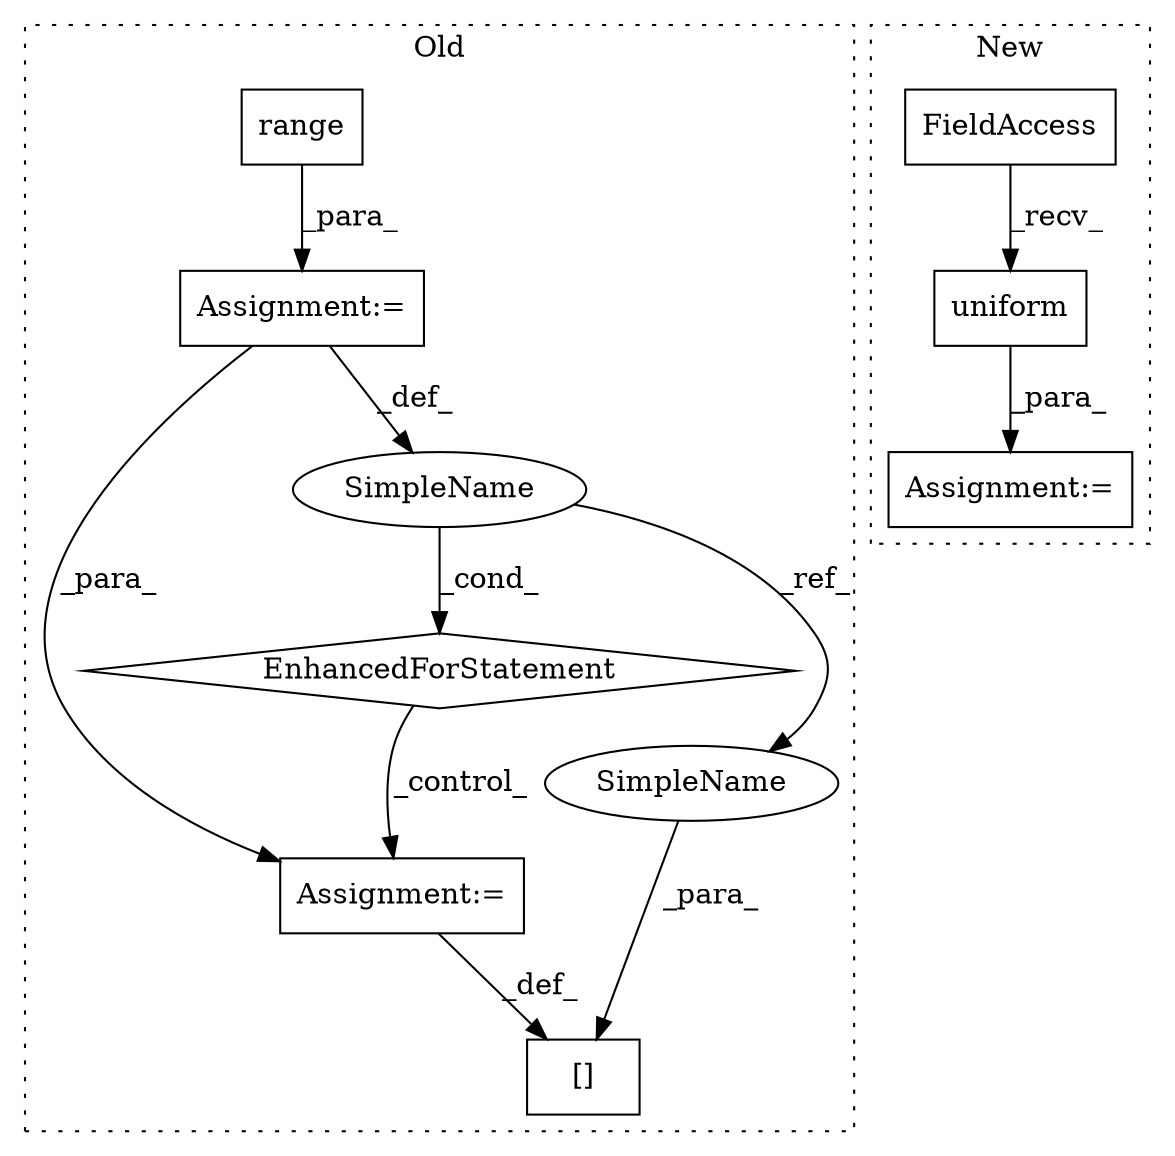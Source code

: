 digraph G {
subgraph cluster0 {
1 [label="EnhancedForStatement" a="70" s="6453,6530" l="53,2" shape="diamond"];
4 [label="Assignment:=" a="7" s="6551" l="1" shape="box"];
5 [label="SimpleName" a="42" s="6510" l="1" shape="ellipse"];
6 [label="[]" a="2" s="6540,6550" l="9,1" shape="box"];
7 [label="range" a="32" s="6514,6529" l="6,1" shape="box"];
9 [label="Assignment:=" a="7" s="6453,6530" l="53,2" shape="box"];
10 [label="SimpleName" a="42" s="6549" l="1" shape="ellipse"];
label = "Old";
style="dotted";
}
subgraph cluster1 {
2 [label="uniform" a="32" s="6091,6121" l="13,2" shape="box"];
3 [label="FieldAccess" a="22" s="6078" l="12" shape="box"];
8 [label="Assignment:=" a="7" s="6077" l="1" shape="box"];
label = "New";
style="dotted";
}
1 -> 4 [label="_control_"];
2 -> 8 [label="_para_"];
3 -> 2 [label="_recv_"];
4 -> 6 [label="_def_"];
5 -> 1 [label="_cond_"];
5 -> 10 [label="_ref_"];
7 -> 9 [label="_para_"];
9 -> 4 [label="_para_"];
9 -> 5 [label="_def_"];
10 -> 6 [label="_para_"];
}